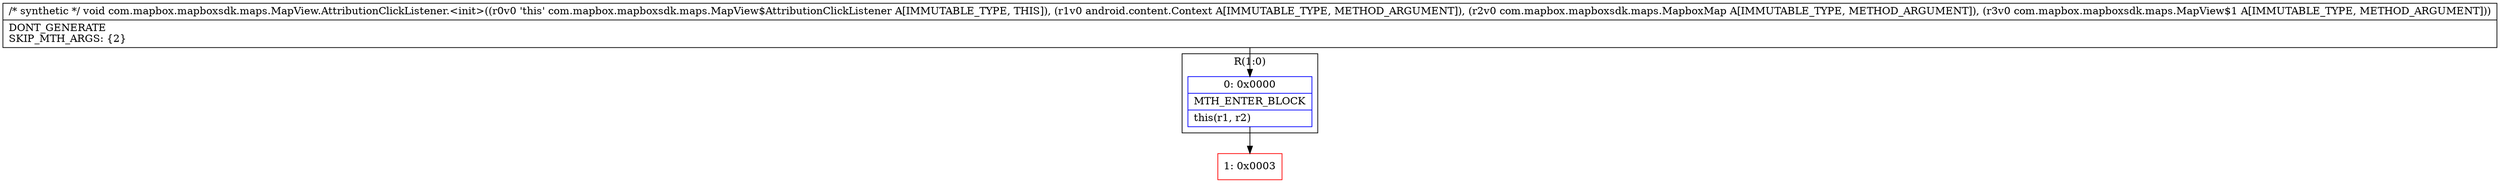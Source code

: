 digraph "CFG forcom.mapbox.mapboxsdk.maps.MapView.AttributionClickListener.\<init\>(Landroid\/content\/Context;Lcom\/mapbox\/mapboxsdk\/maps\/MapboxMap;Lcom\/mapbox\/mapboxsdk\/maps\/MapView$1;)V" {
subgraph cluster_Region_641348903 {
label = "R(1:0)";
node [shape=record,color=blue];
Node_0 [shape=record,label="{0\:\ 0x0000|MTH_ENTER_BLOCK\l|this(r1, r2)\l}"];
}
Node_1 [shape=record,color=red,label="{1\:\ 0x0003}"];
MethodNode[shape=record,label="{\/* synthetic *\/ void com.mapbox.mapboxsdk.maps.MapView.AttributionClickListener.\<init\>((r0v0 'this' com.mapbox.mapboxsdk.maps.MapView$AttributionClickListener A[IMMUTABLE_TYPE, THIS]), (r1v0 android.content.Context A[IMMUTABLE_TYPE, METHOD_ARGUMENT]), (r2v0 com.mapbox.mapboxsdk.maps.MapboxMap A[IMMUTABLE_TYPE, METHOD_ARGUMENT]), (r3v0 com.mapbox.mapboxsdk.maps.MapView$1 A[IMMUTABLE_TYPE, METHOD_ARGUMENT]))  | DONT_GENERATE\lSKIP_MTH_ARGS: \{2\}\l}"];
MethodNode -> Node_0;
Node_0 -> Node_1;
}

